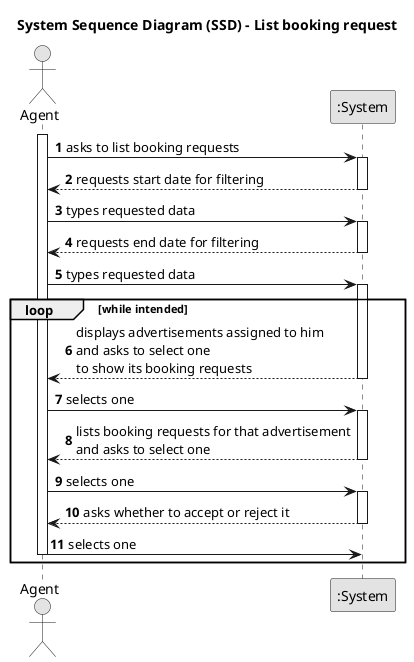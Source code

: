 @startuml System Sequence Diagram (SSD) - List booking request
skinparam monochrome true
skinparam packageStyle rectangle
skinparam shadowing false

title System Sequence Diagram (SSD) - List booking request

autonumber

actor "Agent" as Agent
participant ":System" as System

activate Agent

    Agent -> System : asks to list booking requests
    activate System
        System --> Agent : requests start date for filtering
    deactivate System

    Agent -> System : types requested data
    activate System
        System --> Agent : requests end date for filtering
    deactivate System

    Agent -> System : types requested data

loop while intended
    activate System
        System --> Agent : displays advertisements assigned to him\nand asks to select one\nto show its booking requests
    deactivate System

    Agent -> System : selects one
    activate System
        System --> Agent : lists booking requests for that advertisement\nand asks to select one
    deactivate System

    Agent -> System : selects one
    activate System
        System --> Agent : asks whether to accept or reject it
    deactivate System

    Agent -> System : selects one
        
deactivate Agent

end

@enduml